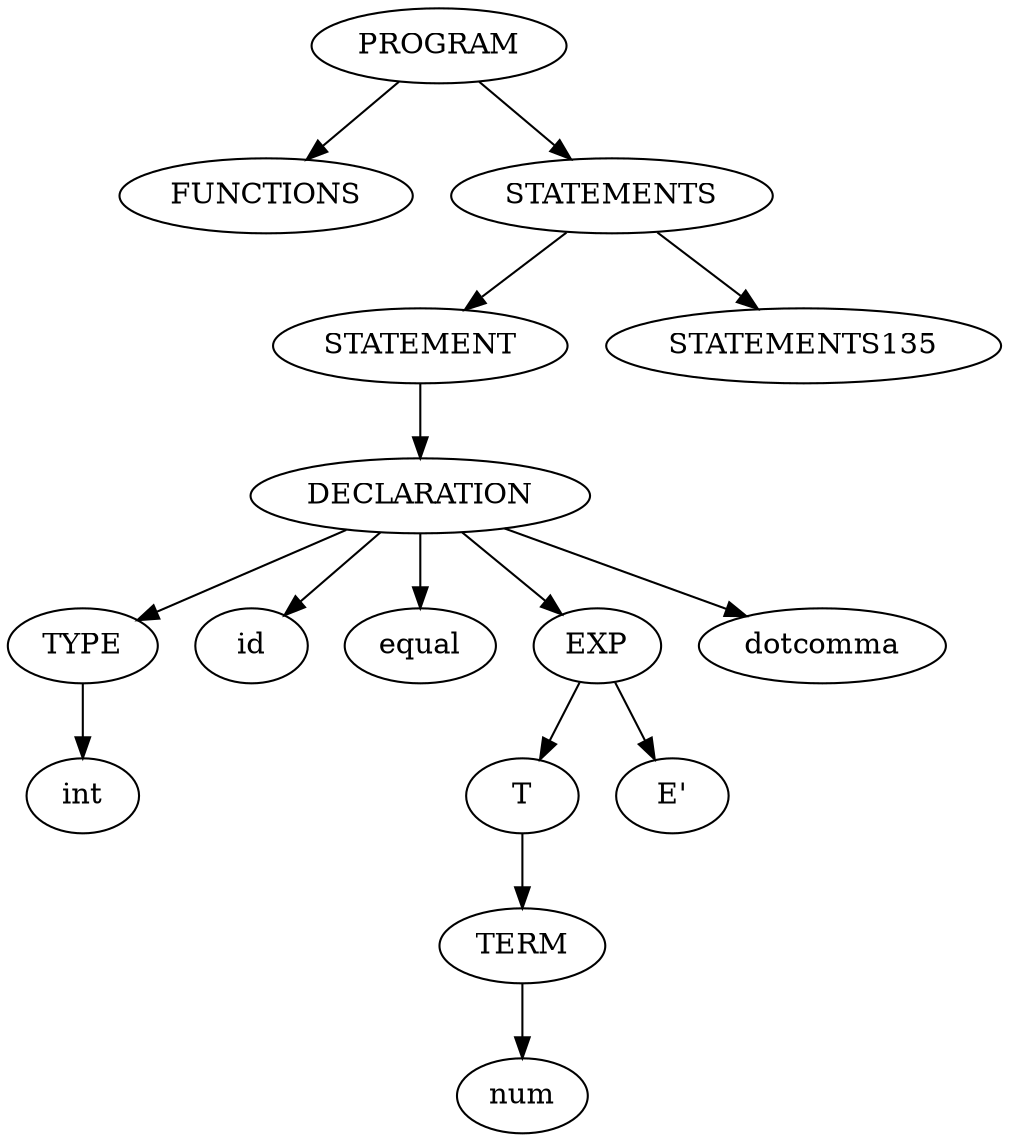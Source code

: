 // parser
digraph "round-table" {
	PROGRAM -> FUNCTIONS
	PROGRAM -> STATEMENTS
	STATEMENT [label=STATEMENT]
	STATEMENTS -> STATEMENT
	STATEMENTS [label=STATEMENTS]
	STATEMENTS -> STATEMENTS135
	STATEMENT -> DECLARATION
	DECLARATION -> TYPE
	DECLARATION -> id
	DECLARATION -> equal
	DECLARATION -> EXP
	DECLARATION -> dotcomma
	TYPE -> int
	T [label=T]
	EXP -> T
	EXP -> "E'"
	T -> TERM
	TERM -> num
}
